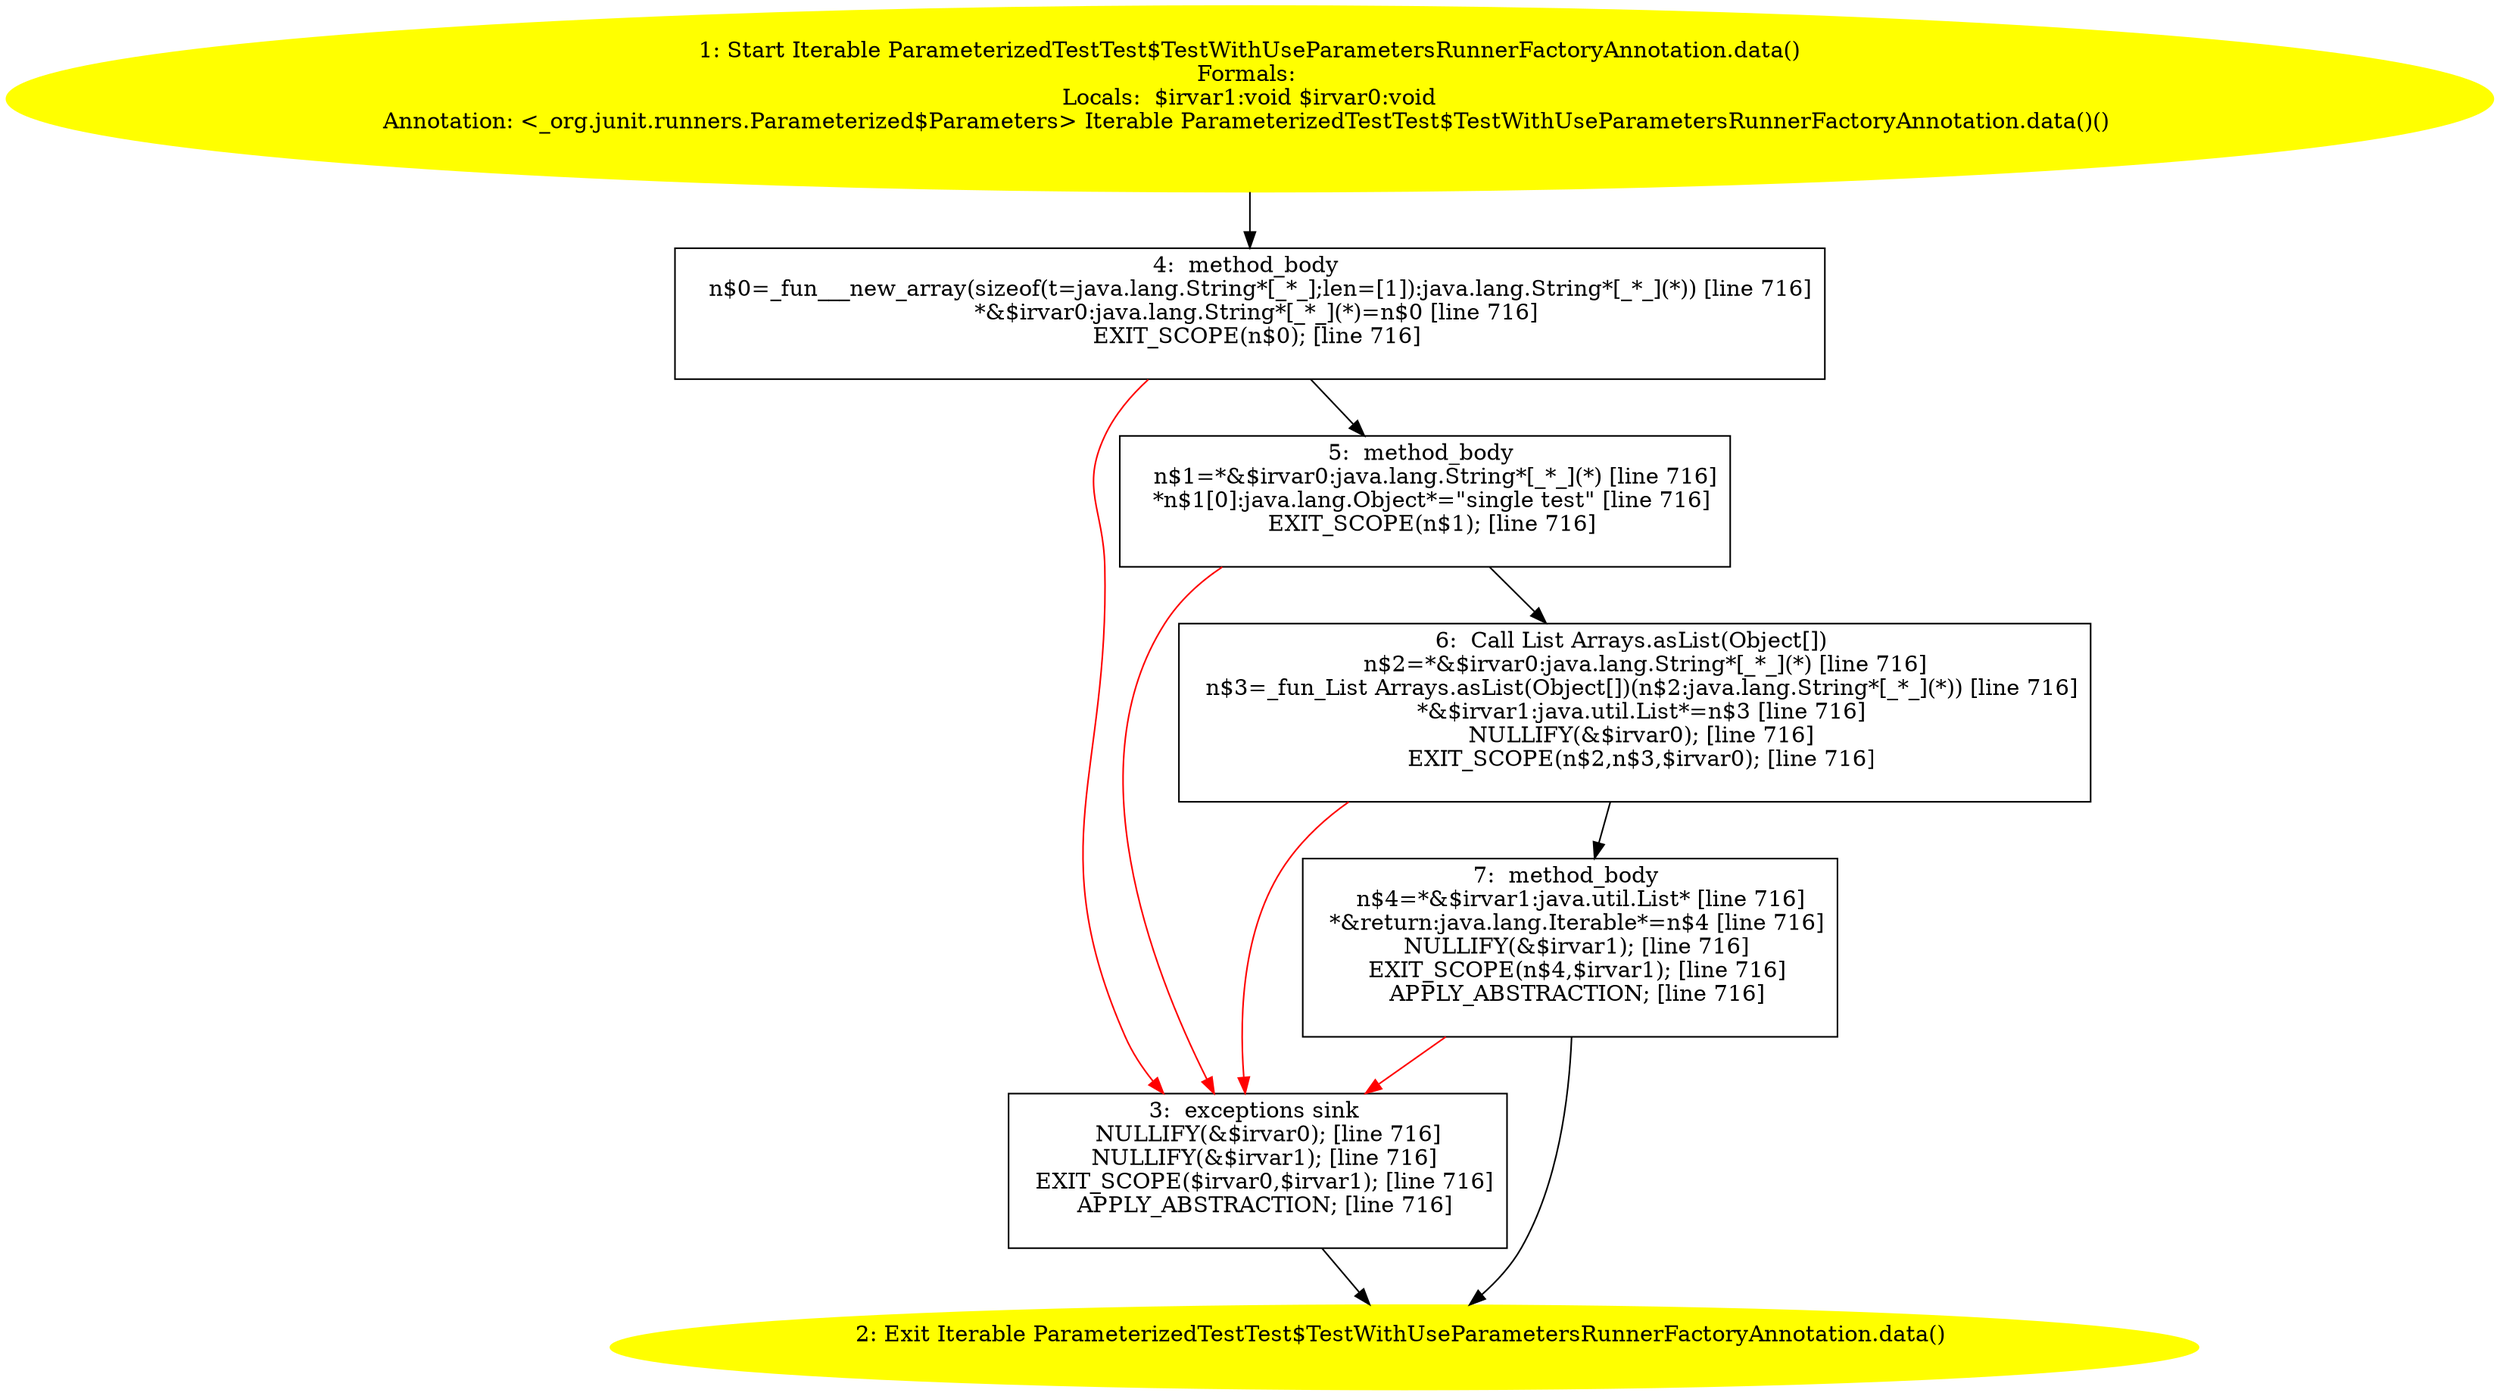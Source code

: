 /* @generated */
digraph cfg {
"org.junit.tests.running.classes.ParameterizedTestTest$TestWithUseParametersRunnerFactoryAnnotation.d.b8868c956d539aa593e354f5c28913bf_1" [label="1: Start Iterable ParameterizedTestTest$TestWithUseParametersRunnerFactoryAnnotation.data()\nFormals: \nLocals:  $irvar1:void $irvar0:void\nAnnotation: <_org.junit.runners.Parameterized$Parameters> Iterable ParameterizedTestTest$TestWithUseParametersRunnerFactoryAnnotation.data()() \n  " color=yellow style=filled]
	

	 "org.junit.tests.running.classes.ParameterizedTestTest$TestWithUseParametersRunnerFactoryAnnotation.d.b8868c956d539aa593e354f5c28913bf_1" -> "org.junit.tests.running.classes.ParameterizedTestTest$TestWithUseParametersRunnerFactoryAnnotation.d.b8868c956d539aa593e354f5c28913bf_4" ;
"org.junit.tests.running.classes.ParameterizedTestTest$TestWithUseParametersRunnerFactoryAnnotation.d.b8868c956d539aa593e354f5c28913bf_2" [label="2: Exit Iterable ParameterizedTestTest$TestWithUseParametersRunnerFactoryAnnotation.data() \n  " color=yellow style=filled]
	

"org.junit.tests.running.classes.ParameterizedTestTest$TestWithUseParametersRunnerFactoryAnnotation.d.b8868c956d539aa593e354f5c28913bf_3" [label="3:  exceptions sink \n   NULLIFY(&$irvar0); [line 716]\n  NULLIFY(&$irvar1); [line 716]\n  EXIT_SCOPE($irvar0,$irvar1); [line 716]\n  APPLY_ABSTRACTION; [line 716]\n " shape="box"]
	

	 "org.junit.tests.running.classes.ParameterizedTestTest$TestWithUseParametersRunnerFactoryAnnotation.d.b8868c956d539aa593e354f5c28913bf_3" -> "org.junit.tests.running.classes.ParameterizedTestTest$TestWithUseParametersRunnerFactoryAnnotation.d.b8868c956d539aa593e354f5c28913bf_2" ;
"org.junit.tests.running.classes.ParameterizedTestTest$TestWithUseParametersRunnerFactoryAnnotation.d.b8868c956d539aa593e354f5c28913bf_4" [label="4:  method_body \n   n$0=_fun___new_array(sizeof(t=java.lang.String*[_*_];len=[1]):java.lang.String*[_*_](*)) [line 716]\n  *&$irvar0:java.lang.String*[_*_](*)=n$0 [line 716]\n  EXIT_SCOPE(n$0); [line 716]\n " shape="box"]
	

	 "org.junit.tests.running.classes.ParameterizedTestTest$TestWithUseParametersRunnerFactoryAnnotation.d.b8868c956d539aa593e354f5c28913bf_4" -> "org.junit.tests.running.classes.ParameterizedTestTest$TestWithUseParametersRunnerFactoryAnnotation.d.b8868c956d539aa593e354f5c28913bf_5" ;
	 "org.junit.tests.running.classes.ParameterizedTestTest$TestWithUseParametersRunnerFactoryAnnotation.d.b8868c956d539aa593e354f5c28913bf_4" -> "org.junit.tests.running.classes.ParameterizedTestTest$TestWithUseParametersRunnerFactoryAnnotation.d.b8868c956d539aa593e354f5c28913bf_3" [color="red" ];
"org.junit.tests.running.classes.ParameterizedTestTest$TestWithUseParametersRunnerFactoryAnnotation.d.b8868c956d539aa593e354f5c28913bf_5" [label="5:  method_body \n   n$1=*&$irvar0:java.lang.String*[_*_](*) [line 716]\n  *n$1[0]:java.lang.Object*=\"single test\" [line 716]\n  EXIT_SCOPE(n$1); [line 716]\n " shape="box"]
	

	 "org.junit.tests.running.classes.ParameterizedTestTest$TestWithUseParametersRunnerFactoryAnnotation.d.b8868c956d539aa593e354f5c28913bf_5" -> "org.junit.tests.running.classes.ParameterizedTestTest$TestWithUseParametersRunnerFactoryAnnotation.d.b8868c956d539aa593e354f5c28913bf_6" ;
	 "org.junit.tests.running.classes.ParameterizedTestTest$TestWithUseParametersRunnerFactoryAnnotation.d.b8868c956d539aa593e354f5c28913bf_5" -> "org.junit.tests.running.classes.ParameterizedTestTest$TestWithUseParametersRunnerFactoryAnnotation.d.b8868c956d539aa593e354f5c28913bf_3" [color="red" ];
"org.junit.tests.running.classes.ParameterizedTestTest$TestWithUseParametersRunnerFactoryAnnotation.d.b8868c956d539aa593e354f5c28913bf_6" [label="6:  Call List Arrays.asList(Object[]) \n   n$2=*&$irvar0:java.lang.String*[_*_](*) [line 716]\n  n$3=_fun_List Arrays.asList(Object[])(n$2:java.lang.String*[_*_](*)) [line 716]\n  *&$irvar1:java.util.List*=n$3 [line 716]\n  NULLIFY(&$irvar0); [line 716]\n  EXIT_SCOPE(n$2,n$3,$irvar0); [line 716]\n " shape="box"]
	

	 "org.junit.tests.running.classes.ParameterizedTestTest$TestWithUseParametersRunnerFactoryAnnotation.d.b8868c956d539aa593e354f5c28913bf_6" -> "org.junit.tests.running.classes.ParameterizedTestTest$TestWithUseParametersRunnerFactoryAnnotation.d.b8868c956d539aa593e354f5c28913bf_7" ;
	 "org.junit.tests.running.classes.ParameterizedTestTest$TestWithUseParametersRunnerFactoryAnnotation.d.b8868c956d539aa593e354f5c28913bf_6" -> "org.junit.tests.running.classes.ParameterizedTestTest$TestWithUseParametersRunnerFactoryAnnotation.d.b8868c956d539aa593e354f5c28913bf_3" [color="red" ];
"org.junit.tests.running.classes.ParameterizedTestTest$TestWithUseParametersRunnerFactoryAnnotation.d.b8868c956d539aa593e354f5c28913bf_7" [label="7:  method_body \n   n$4=*&$irvar1:java.util.List* [line 716]\n  *&return:java.lang.Iterable*=n$4 [line 716]\n  NULLIFY(&$irvar1); [line 716]\n  EXIT_SCOPE(n$4,$irvar1); [line 716]\n  APPLY_ABSTRACTION; [line 716]\n " shape="box"]
	

	 "org.junit.tests.running.classes.ParameterizedTestTest$TestWithUseParametersRunnerFactoryAnnotation.d.b8868c956d539aa593e354f5c28913bf_7" -> "org.junit.tests.running.classes.ParameterizedTestTest$TestWithUseParametersRunnerFactoryAnnotation.d.b8868c956d539aa593e354f5c28913bf_2" ;
	 "org.junit.tests.running.classes.ParameterizedTestTest$TestWithUseParametersRunnerFactoryAnnotation.d.b8868c956d539aa593e354f5c28913bf_7" -> "org.junit.tests.running.classes.ParameterizedTestTest$TestWithUseParametersRunnerFactoryAnnotation.d.b8868c956d539aa593e354f5c28913bf_3" [color="red" ];
}
